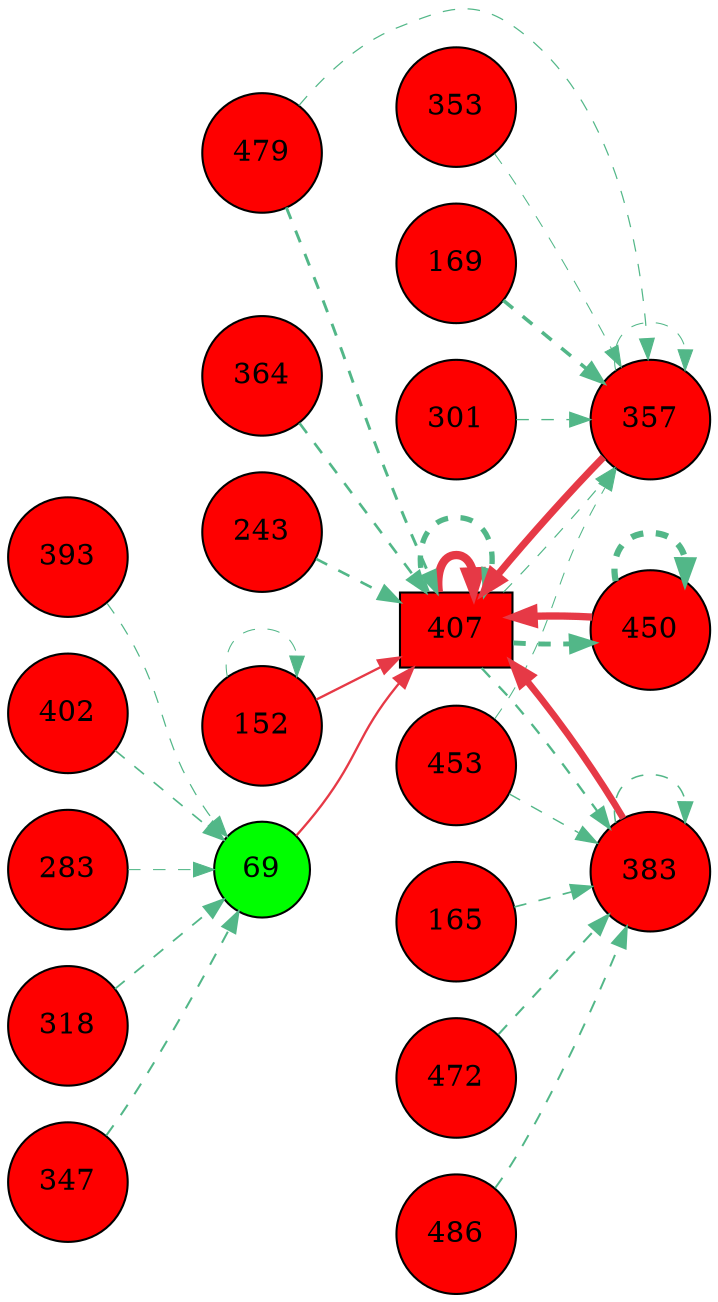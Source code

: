 digraph G{
rankdir=LR;
393 [style=filled, shape=circle, fillcolor="#fe0000", label="393"];
402 [style=filled, shape=circle, fillcolor="#fe0000", label="402"];
407 [style=filled, shape=box, fillcolor="#fe0000", label="407"];
152 [style=filled, shape=circle, fillcolor="#fe0000", label="152"];
283 [style=filled, shape=circle, fillcolor="#fe0000", label="283"];
165 [style=filled, shape=circle, fillcolor="#fe0000", label="165"];
169 [style=filled, shape=circle, fillcolor="#fe0000", label="169"];
301 [style=filled, shape=circle, fillcolor="#fe0000", label="301"];
318 [style=filled, shape=circle, fillcolor="#fe0000", label="318"];
450 [style=filled, shape=circle, fillcolor="#fe0000", label="450"];
69 [style=filled, shape=circle, fillcolor="#00fe00", label="69"];
453 [style=filled, shape=circle, fillcolor="#fe0000", label="453"];
472 [style=filled, shape=circle, fillcolor="#fe0000", label="472"];
347 [style=filled, shape=circle, fillcolor="#fe0000", label="347"];
479 [style=filled, shape=circle, fillcolor="#fe0000", label="479"];
353 [style=filled, shape=circle, fillcolor="#fe0000", label="353"];
357 [style=filled, shape=circle, fillcolor="#fe0000", label="357"];
486 [style=filled, shape=circle, fillcolor="#fe0000", label="486"];
364 [style=filled, shape=circle, fillcolor="#fe0000", label="364"];
243 [style=filled, shape=circle, fillcolor="#fe0000", label="243"];
383 [style=filled, shape=circle, fillcolor="#fe0000", label="383"];
407 -> 407 [color="#e63946",penwidth=4.00];
450 -> 407 [color="#e63946",penwidth=3.51];
357 -> 407 [color="#e63946",penwidth=3.41];
383 -> 407 [color="#e63946",penwidth=3.21];
152 -> 407 [color="#e63946",penwidth=1.12];
69 -> 407 [color="#e63946",penwidth=1.11];
450 -> 450 [color="#52b788",style=dashed,penwidth=3.00];
407 -> 450 [color="#52b788",style=dashed,penwidth=2.35];
169 -> 357 [color="#52b788",style=dashed,penwidth=1.73];
301 -> 357 [color="#52b788",style=dashed,penwidth=0.63];
479 -> 357 [color="#52b788",style=dashed,penwidth=0.59];
407 -> 357 [color="#52b788",style=dashed,penwidth=0.57];
453 -> 357 [color="#52b788",style=dashed,penwidth=0.50];
357 -> 357 [color="#52b788",style=dashed,penwidth=0.50];
353 -> 357 [color="#52b788",style=dashed,penwidth=0.50];
347 -> 69 [color="#52b788",style=dashed,penwidth=0.98];
318 -> 69 [color="#52b788",style=dashed,penwidth=0.87];
402 -> 69 [color="#52b788",style=dashed,penwidth=0.78];
393 -> 69 [color="#52b788",style=dashed,penwidth=0.59];
283 -> 69 [color="#52b788",style=dashed,penwidth=0.50];
407 -> 407 [color="#52b788",style=dashed,penwidth=2.57];
479 -> 407 [color="#52b788",style=dashed,penwidth=1.41];
243 -> 407 [color="#52b788",style=dashed,penwidth=1.26];
364 -> 407 [color="#52b788",style=dashed,penwidth=1.26];
152 -> 152 [color="#52b788",style=dashed,penwidth=0.50];
407 -> 383 [color="#52b788",style=dashed,penwidth=1.11];
472 -> 383 [color="#52b788",style=dashed,penwidth=1.00];
486 -> 383 [color="#52b788",style=dashed,penwidth=0.94];
165 -> 383 [color="#52b788",style=dashed,penwidth=0.81];
383 -> 383 [color="#52b788",style=dashed,penwidth=0.73];
453 -> 383 [color="#52b788",style=dashed,penwidth=0.67];
}